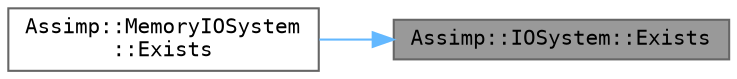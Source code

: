 digraph "Assimp::IOSystem::Exists"
{
 // LATEX_PDF_SIZE
  bgcolor="transparent";
  edge [fontname=Terminal,fontsize=10,labelfontname=Helvetica,labelfontsize=10];
  node [fontname=Terminal,fontsize=10,shape=box,height=0.2,width=0.4];
  rankdir="RL";
  Node1 [label="Assimp::IOSystem::Exists",height=0.2,width=0.4,color="gray40", fillcolor="grey60", style="filled", fontcolor="black",tooltip="For backward compatibility."];
  Node1 -> Node2 [dir="back",color="steelblue1",style="solid"];
  Node2 [label="Assimp::MemoryIOSystem\l::Exists",height=0.2,width=0.4,color="grey40", fillcolor="white", style="filled",URL="$class_assimp_1_1_memory_i_o_system.html#afd03643b1253dcfb8242193bf7678d3c",tooltip="Tests for the existence of a file at the given path."];
}
